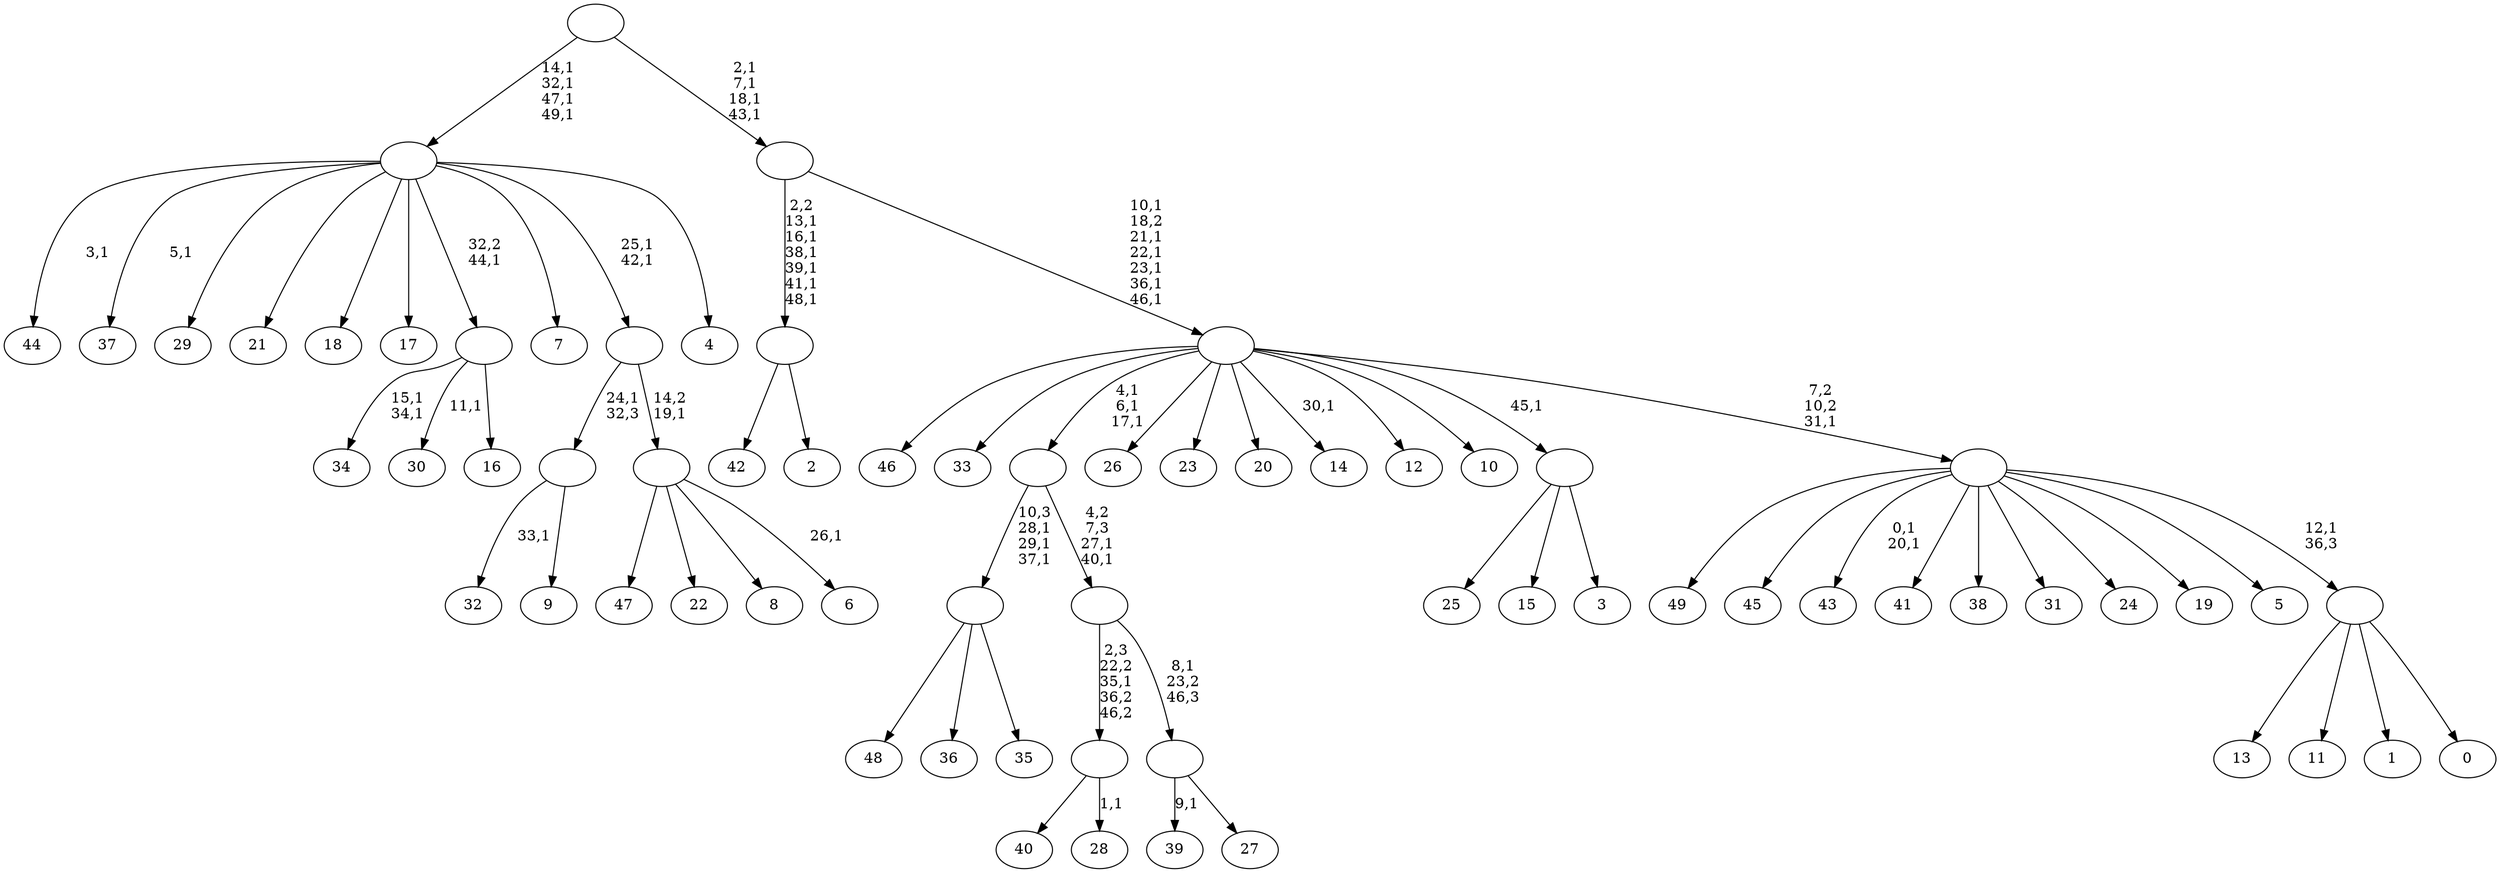 digraph T {
	100 [label="49"]
	99 [label="48"]
	98 [label="47"]
	97 [label="46"]
	96 [label="45"]
	95 [label="44"]
	93 [label="43"]
	90 [label="42"]
	89 [label="41"]
	88 [label="40"]
	87 [label="39"]
	85 [label="38"]
	84 [label="37"]
	82 [label="36"]
	81 [label="35"]
	80 [label=""]
	77 [label="34"]
	74 [label="33"]
	73 [label="32"]
	71 [label="31"]
	70 [label="30"]
	68 [label="29"]
	67 [label="28"]
	65 [label=""]
	64 [label="27"]
	63 [label=""]
	62 [label=""]
	60 [label=""]
	57 [label="26"]
	56 [label="25"]
	55 [label="24"]
	54 [label="23"]
	53 [label="22"]
	52 [label="21"]
	51 [label="20"]
	50 [label="19"]
	49 [label="18"]
	48 [label="17"]
	47 [label="16"]
	46 [label=""]
	45 [label="15"]
	44 [label="14"]
	42 [label="13"]
	41 [label="12"]
	40 [label="11"]
	39 [label="10"]
	38 [label="9"]
	37 [label=""]
	36 [label="8"]
	35 [label="7"]
	34 [label="6"]
	32 [label=""]
	31 [label=""]
	29 [label="5"]
	28 [label="4"]
	27 [label=""]
	23 [label="3"]
	22 [label=""]
	21 [label="2"]
	20 [label=""]
	14 [label="1"]
	13 [label="0"]
	12 [label=""]
	11 [label=""]
	10 [label=""]
	4 [label=""]
	0 [label=""]
	80 -> 99 [label=""]
	80 -> 82 [label=""]
	80 -> 81 [label=""]
	65 -> 67 [label="1,1"]
	65 -> 88 [label=""]
	63 -> 87 [label="9,1"]
	63 -> 64 [label=""]
	62 -> 65 [label="2,3\n22,2\n35,1\n36,2\n46,2"]
	62 -> 63 [label="8,1\n23,2\n46,3"]
	60 -> 62 [label="4,2\n7,3\n27,1\n40,1"]
	60 -> 80 [label="10,3\n28,1\n29,1\n37,1"]
	46 -> 70 [label="11,1"]
	46 -> 77 [label="15,1\n34,1"]
	46 -> 47 [label=""]
	37 -> 73 [label="33,1"]
	37 -> 38 [label=""]
	32 -> 34 [label="26,1"]
	32 -> 98 [label=""]
	32 -> 53 [label=""]
	32 -> 36 [label=""]
	31 -> 37 [label="24,1\n32,3"]
	31 -> 32 [label="14,2\n19,1"]
	27 -> 31 [label="25,1\n42,1"]
	27 -> 84 [label="5,1"]
	27 -> 95 [label="3,1"]
	27 -> 68 [label=""]
	27 -> 52 [label=""]
	27 -> 49 [label=""]
	27 -> 48 [label=""]
	27 -> 46 [label="32,2\n44,1"]
	27 -> 35 [label=""]
	27 -> 28 [label=""]
	22 -> 56 [label=""]
	22 -> 45 [label=""]
	22 -> 23 [label=""]
	20 -> 90 [label=""]
	20 -> 21 [label=""]
	12 -> 42 [label=""]
	12 -> 40 [label=""]
	12 -> 14 [label=""]
	12 -> 13 [label=""]
	11 -> 93 [label="0,1\n20,1"]
	11 -> 100 [label=""]
	11 -> 96 [label=""]
	11 -> 89 [label=""]
	11 -> 85 [label=""]
	11 -> 71 [label=""]
	11 -> 55 [label=""]
	11 -> 50 [label=""]
	11 -> 29 [label=""]
	11 -> 12 [label="12,1\n36,3"]
	10 -> 44 [label="30,1"]
	10 -> 60 [label="4,1\n6,1\n17,1"]
	10 -> 97 [label=""]
	10 -> 74 [label=""]
	10 -> 57 [label=""]
	10 -> 54 [label=""]
	10 -> 51 [label=""]
	10 -> 41 [label=""]
	10 -> 39 [label=""]
	10 -> 22 [label="45,1"]
	10 -> 11 [label="7,2\n10,2\n31,1"]
	4 -> 10 [label="10,1\n18,2\n21,1\n22,1\n23,1\n36,1\n46,1"]
	4 -> 20 [label="2,2\n13,1\n16,1\n38,1\n39,1\n41,1\n48,1"]
	0 -> 4 [label="2,1\n7,1\n18,1\n43,1"]
	0 -> 27 [label="14,1\n32,1\n47,1\n49,1"]
}
